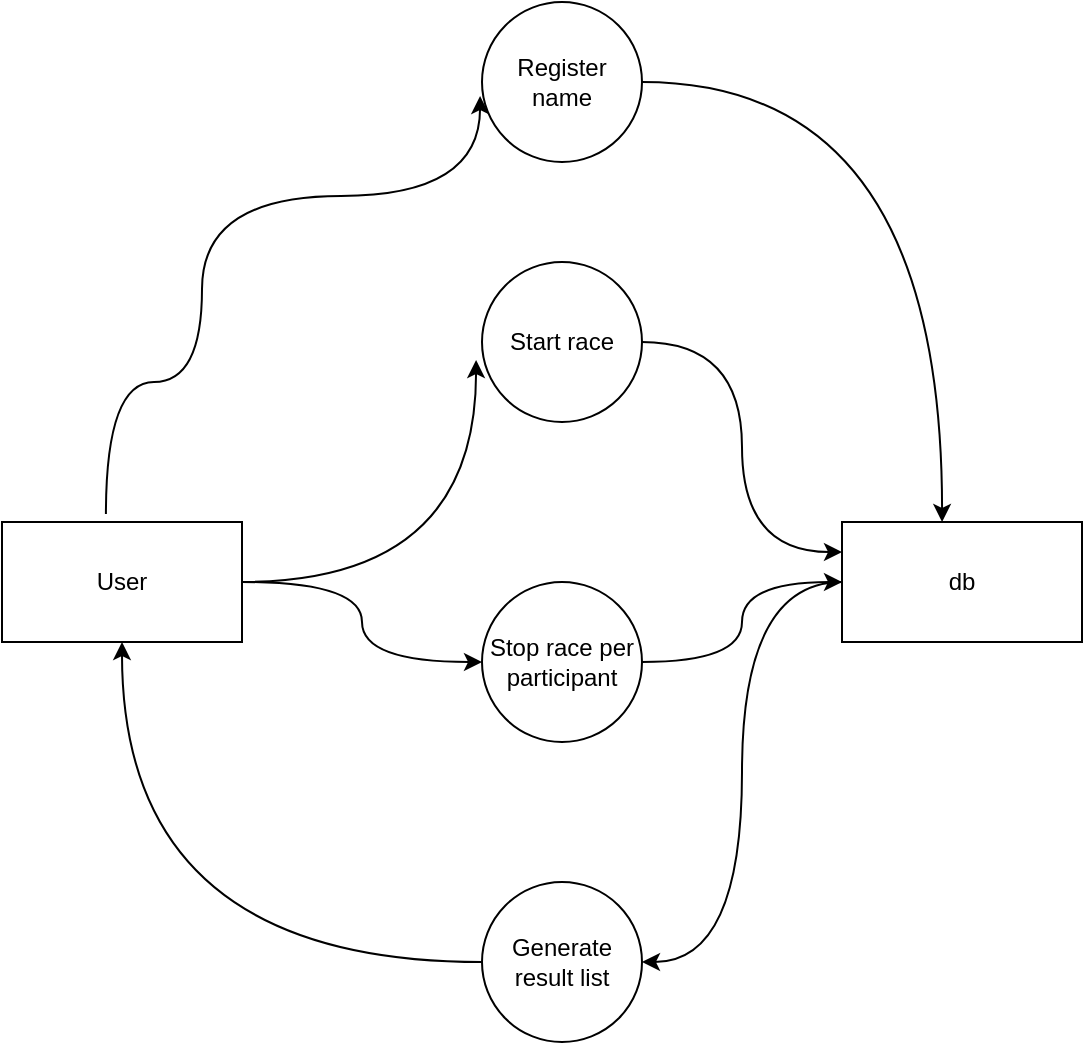 <mxfile version="20.7.4" type="device" pages="2"><diagram id="Sud4RZ3eHAbVNAOL0dAU" name="Page-1"><mxGraphModel dx="1026" dy="743" grid="1" gridSize="10" guides="1" tooltips="1" connect="1" arrows="1" fold="1" page="1" pageScale="1" pageWidth="827" pageHeight="1169" math="0" shadow="0"><root><mxCell id="0"/><mxCell id="1" parent="0"/><mxCell id="JAjXqCTZECStQod6SZT_-10" style="edgeStyle=orthogonalEdgeStyle;rounded=0;orthogonalLoop=1;jettySize=auto;html=1;exitX=0.433;exitY=-0.067;exitDx=0;exitDy=0;exitPerimeter=0;elbow=vertical;curved=1;entryX=-0.012;entryY=0.588;entryDx=0;entryDy=0;entryPerimeter=0;" parent="1" source="JAjXqCTZECStQod6SZT_-4" target="JAjXqCTZECStQod6SZT_-6" edge="1"><mxGeometry relative="1" as="geometry"><Array as="points"><mxPoint x="112" y="320"/><mxPoint x="160" y="320"/><mxPoint x="160" y="227"/></Array></mxGeometry></mxCell><mxCell id="JAjXqCTZECStQod6SZT_-11" style="edgeStyle=orthogonalEdgeStyle;curved=1;rounded=0;orthogonalLoop=1;jettySize=auto;html=1;entryX=-0.037;entryY=0.613;entryDx=0;entryDy=0;entryPerimeter=0;elbow=vertical;" parent="1" source="JAjXqCTZECStQod6SZT_-4" target="JAjXqCTZECStQod6SZT_-7" edge="1"><mxGeometry relative="1" as="geometry"/></mxCell><mxCell id="JAjXqCTZECStQod6SZT_-12" style="edgeStyle=orthogonalEdgeStyle;curved=1;rounded=0;orthogonalLoop=1;jettySize=auto;html=1;elbow=vertical;" parent="1" source="JAjXqCTZECStQod6SZT_-4" target="JAjXqCTZECStQod6SZT_-8" edge="1"><mxGeometry relative="1" as="geometry"/></mxCell><mxCell id="JAjXqCTZECStQod6SZT_-4" value="User" style="rounded=0;whiteSpace=wrap;html=1;" parent="1" vertex="1"><mxGeometry x="60" y="390" width="120" height="60" as="geometry"/></mxCell><mxCell id="JAjXqCTZECStQod6SZT_-17" style="edgeStyle=orthogonalEdgeStyle;curved=1;rounded=0;orthogonalLoop=1;jettySize=auto;html=1;entryX=1;entryY=0.5;entryDx=0;entryDy=0;elbow=vertical;" parent="1" source="JAjXqCTZECStQod6SZT_-5" target="JAjXqCTZECStQod6SZT_-9" edge="1"><mxGeometry relative="1" as="geometry"/></mxCell><mxCell id="JAjXqCTZECStQod6SZT_-5" value="db" style="rounded=0;whiteSpace=wrap;html=1;" parent="1" vertex="1"><mxGeometry x="480" y="390" width="120" height="60" as="geometry"/></mxCell><mxCell id="JAjXqCTZECStQod6SZT_-14" style="edgeStyle=orthogonalEdgeStyle;curved=1;rounded=0;orthogonalLoop=1;jettySize=auto;html=1;entryX=0.417;entryY=0;entryDx=0;entryDy=0;entryPerimeter=0;elbow=vertical;" parent="1" source="JAjXqCTZECStQod6SZT_-6" target="JAjXqCTZECStQod6SZT_-5" edge="1"><mxGeometry relative="1" as="geometry"/></mxCell><mxCell id="JAjXqCTZECStQod6SZT_-6" value="Register name" style="ellipse;whiteSpace=wrap;html=1;aspect=fixed;" parent="1" vertex="1"><mxGeometry x="300" y="130" width="80" height="80" as="geometry"/></mxCell><mxCell id="JAjXqCTZECStQod6SZT_-15" style="edgeStyle=orthogonalEdgeStyle;curved=1;rounded=0;orthogonalLoop=1;jettySize=auto;html=1;entryX=0;entryY=0.25;entryDx=0;entryDy=0;elbow=vertical;" parent="1" source="JAjXqCTZECStQod6SZT_-7" target="JAjXqCTZECStQod6SZT_-5" edge="1"><mxGeometry relative="1" as="geometry"/></mxCell><mxCell id="JAjXqCTZECStQod6SZT_-7" value="Start race" style="ellipse;whiteSpace=wrap;html=1;aspect=fixed;" parent="1" vertex="1"><mxGeometry x="300" y="260" width="80" height="80" as="geometry"/></mxCell><mxCell id="JAjXqCTZECStQod6SZT_-16" style="edgeStyle=orthogonalEdgeStyle;curved=1;rounded=0;orthogonalLoop=1;jettySize=auto;html=1;entryX=0;entryY=0.5;entryDx=0;entryDy=0;elbow=vertical;" parent="1" source="JAjXqCTZECStQod6SZT_-8" target="JAjXqCTZECStQod6SZT_-5" edge="1"><mxGeometry relative="1" as="geometry"/></mxCell><mxCell id="JAjXqCTZECStQod6SZT_-8" value="Stop race per participant" style="ellipse;whiteSpace=wrap;html=1;aspect=fixed;" parent="1" vertex="1"><mxGeometry x="300" y="420" width="80" height="80" as="geometry"/></mxCell><mxCell id="JAjXqCTZECStQod6SZT_-18" style="edgeStyle=orthogonalEdgeStyle;curved=1;rounded=0;orthogonalLoop=1;jettySize=auto;html=1;entryX=0.5;entryY=1;entryDx=0;entryDy=0;elbow=vertical;" parent="1" source="JAjXqCTZECStQod6SZT_-9" target="JAjXqCTZECStQod6SZT_-4" edge="1"><mxGeometry relative="1" as="geometry"/></mxCell><mxCell id="JAjXqCTZECStQod6SZT_-9" value="Generate result list" style="ellipse;whiteSpace=wrap;html=1;aspect=fixed;" parent="1" vertex="1"><mxGeometry x="300" y="570" width="80" height="80" as="geometry"/></mxCell></root></mxGraphModel></diagram><diagram id="LRii8uT_QnO20OqtdoN6" name="Page-2"><mxGraphModel dx="855" dy="619" grid="1" gridSize="10" guides="1" tooltips="1" connect="1" arrows="1" fold="1" page="1" pageScale="1" pageWidth="827" pageHeight="1169" math="0" shadow="0"><root><mxCell id="0"/><mxCell id="1" parent="0"/><mxCell id="AxMo1biEpML5FedPdXiJ-6" style="edgeStyle=orthogonalEdgeStyle;curved=1;rounded=0;orthogonalLoop=1;jettySize=auto;html=1;entryX=0;entryY=0.5;entryDx=0;entryDy=0;elbow=vertical;endArrow=ERzeroToOne;endFill=0;startArrow=ERzeroToMany;startFill=0;" edge="1" parent="1" source="AxMo1biEpML5FedPdXiJ-1" target="AxMo1biEpML5FedPdXiJ-3"><mxGeometry relative="1" as="geometry"/></mxCell><mxCell id="AxMo1biEpML5FedPdXiJ-1" value="Participant" style="swimlane;childLayout=stackLayout;horizontal=1;startSize=30;horizontalStack=0;rounded=1;fontSize=14;fontStyle=0;strokeWidth=2;resizeParent=0;resizeLast=1;shadow=0;dashed=0;align=center;" vertex="1" parent="1"><mxGeometry x="130" y="120" width="160" height="120" as="geometry"/></mxCell><mxCell id="AxMo1biEpML5FedPdXiJ-3" value="Heat" style="swimlane;childLayout=stackLayout;horizontal=1;startSize=30;horizontalStack=0;rounded=1;fontSize=14;fontStyle=0;strokeWidth=2;resizeParent=0;resizeLast=1;shadow=0;dashed=0;align=center;" vertex="1" parent="1"><mxGeometry x="510" y="120" width="160" height="120" as="geometry"/></mxCell></root></mxGraphModel></diagram></mxfile>